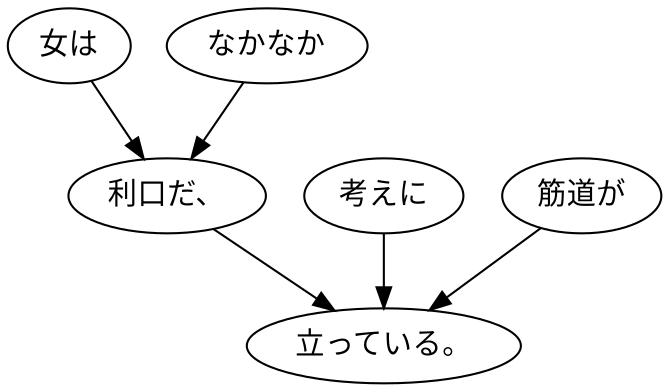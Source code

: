 digraph graph7385 {
	node0 [label="女は"];
	node1 [label="なかなか"];
	node2 [label="利口だ、"];
	node3 [label="考えに"];
	node4 [label="筋道が"];
	node5 [label="立っている。"];
	node0 -> node2;
	node1 -> node2;
	node2 -> node5;
	node3 -> node5;
	node4 -> node5;
}
